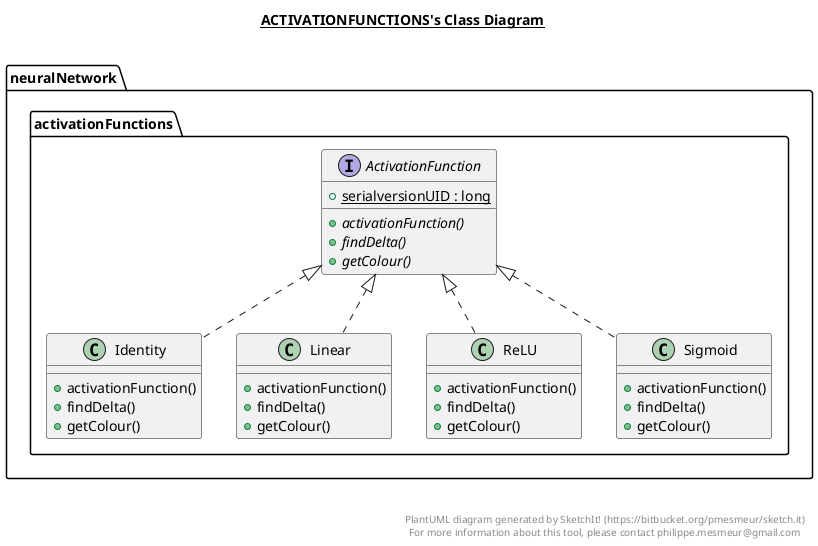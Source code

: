 @startuml

title __ACTIVATIONFUNCTIONS's Class Diagram__\n

  namespace neuralNetwork {
    namespace activationFunctions {
      interface neuralNetwork.activationFunctions.ActivationFunction {
          {static} + serialversionUID : long
          {abstract} + activationFunction()
          {abstract} + findDelta()
          {abstract} + getColour()
      }
    }
  }
  

  namespace neuralNetwork {
    namespace activationFunctions {
      class neuralNetwork.activationFunctions.Identity {
          + activationFunction()
          + findDelta()
          + getColour()
      }
    }
  }
  

  namespace neuralNetwork {
    namespace activationFunctions {
      class neuralNetwork.activationFunctions.Linear {
          + activationFunction()
          + findDelta()
          + getColour()
      }
    }
  }
  

  namespace neuralNetwork {
    namespace activationFunctions {
      class neuralNetwork.activationFunctions.ReLU {
          + activationFunction()
          + findDelta()
          + getColour()
      }
    }
  }
  

  namespace neuralNetwork {
    namespace activationFunctions {
      class neuralNetwork.activationFunctions.Sigmoid {
          + activationFunction()
          + findDelta()
          + getColour()
      }
    }
  }
  

  neuralNetwork.activationFunctions.Identity .up.|> neuralNetwork.activationFunctions.ActivationFunction
  neuralNetwork.activationFunctions.Linear .up.|> neuralNetwork.activationFunctions.ActivationFunction
  neuralNetwork.activationFunctions.ReLU .up.|> neuralNetwork.activationFunctions.ActivationFunction
  neuralNetwork.activationFunctions.Sigmoid .up.|> neuralNetwork.activationFunctions.ActivationFunction


right footer


PlantUML diagram generated by SketchIt! (https://bitbucket.org/pmesmeur/sketch.it)
For more information about this tool, please contact philippe.mesmeur@gmail.com
endfooter

@enduml
